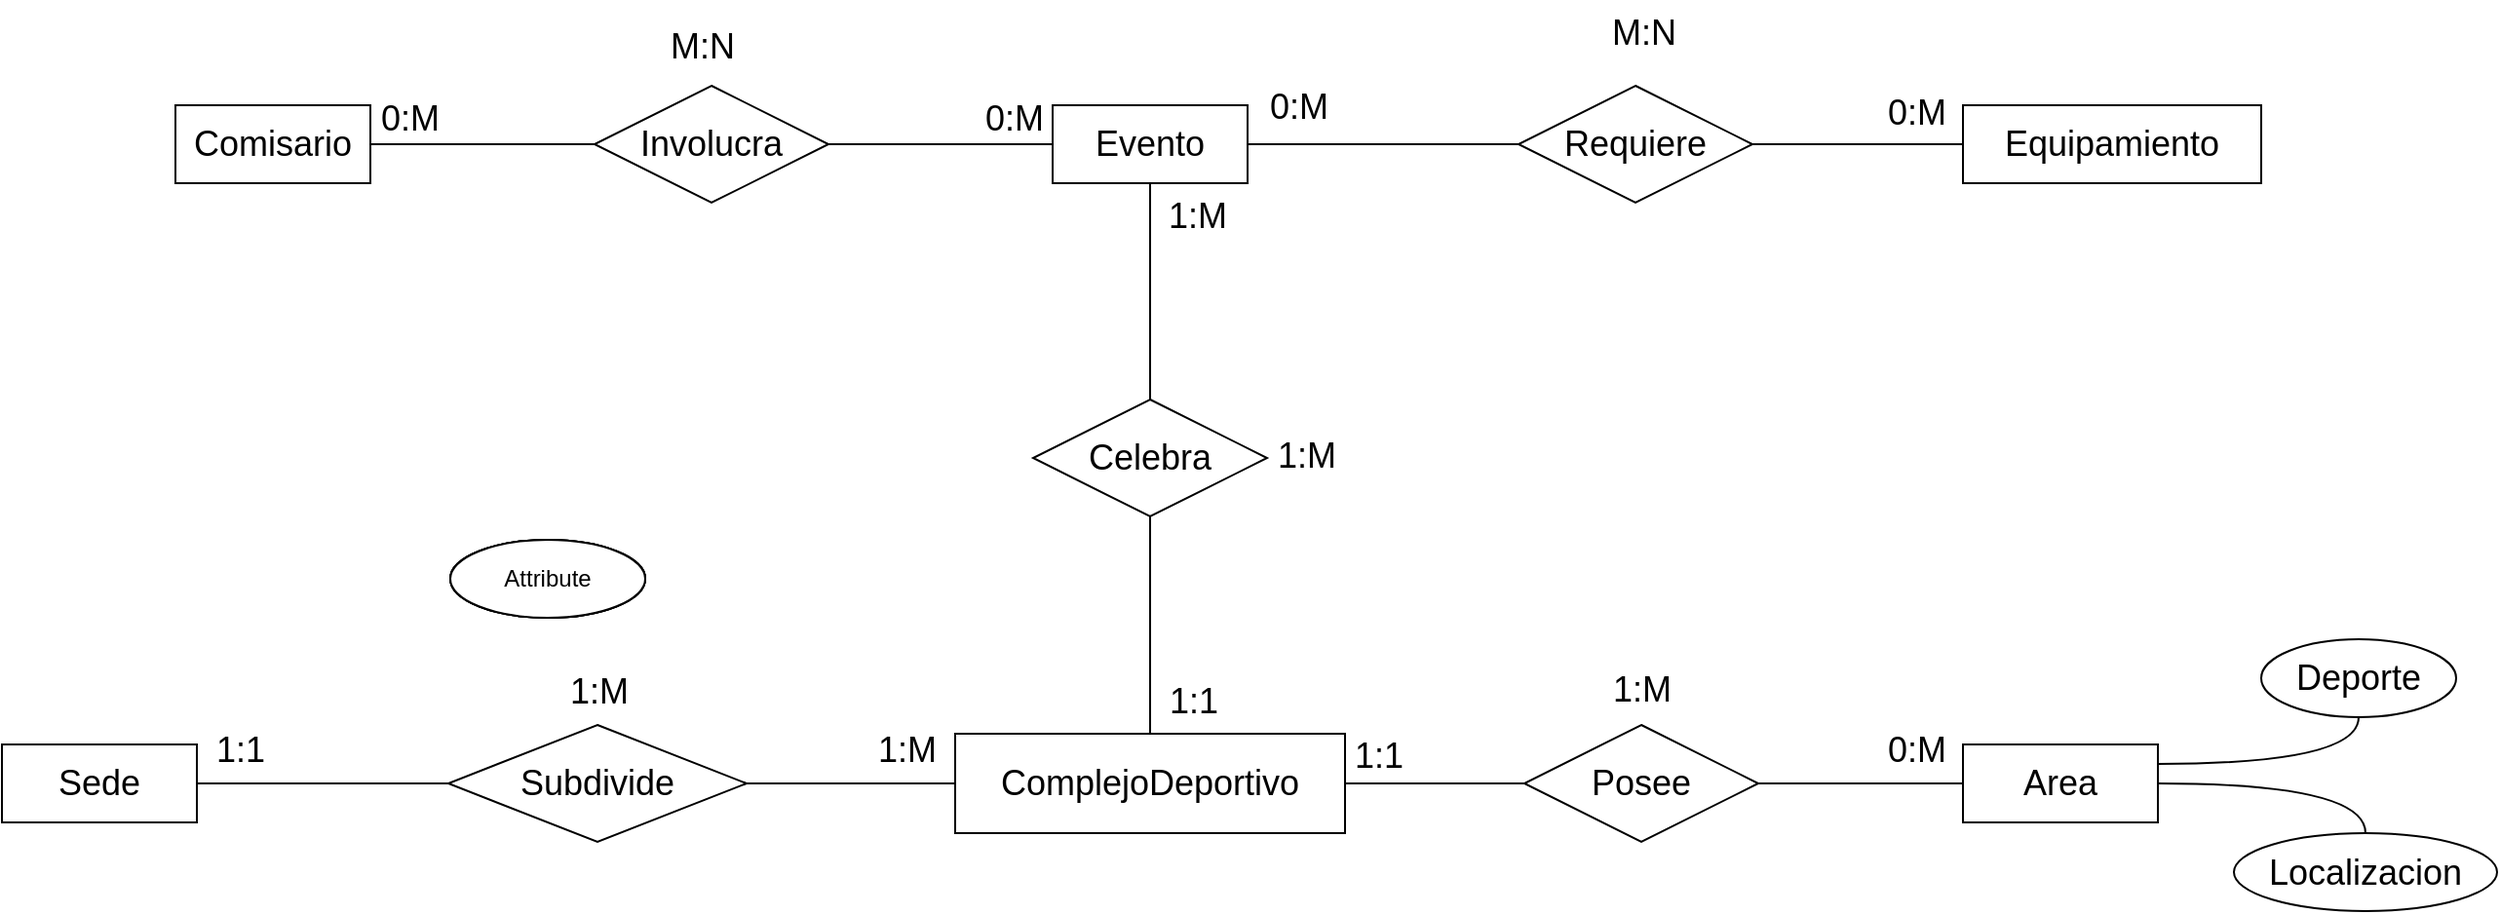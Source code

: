 <mxfile version="22.0.8" type="github">
  <diagram id="R2lEEEUBdFMjLlhIrx00" name="Page-1">
    <mxGraphModel dx="3190" dy="1317" grid="0" gridSize="10" guides="1" tooltips="1" connect="1" arrows="1" fold="1" page="0" pageScale="1" pageWidth="850" pageHeight="1100" math="0" shadow="0" extFonts="Permanent Marker^https://fonts.googleapis.com/css?family=Permanent+Marker">
      <root>
        <mxCell id="0" />
        <mxCell id="1" parent="0" />
        <mxCell id="uXSZ9oOi-HadZaXaUpzR-9" style="edgeStyle=orthogonalEdgeStyle;rounded=0;orthogonalLoop=1;jettySize=auto;html=1;exitX=0;exitY=0.5;exitDx=0;exitDy=0;endArrow=none;endFill=0;" parent="1" source="uXSZ9oOi-HadZaXaUpzR-1" target="uXSZ9oOi-HadZaXaUpzR-7" edge="1">
          <mxGeometry relative="1" as="geometry" />
        </mxCell>
        <mxCell id="uXSZ9oOi-HadZaXaUpzR-18" style="edgeStyle=orthogonalEdgeStyle;rounded=0;orthogonalLoop=1;jettySize=auto;html=1;exitX=1;exitY=0.5;exitDx=0;exitDy=0;endArrow=none;endFill=0;" parent="1" source="uXSZ9oOi-HadZaXaUpzR-1" target="uXSZ9oOi-HadZaXaUpzR-14" edge="1">
          <mxGeometry relative="1" as="geometry" />
        </mxCell>
        <mxCell id="uXSZ9oOi-HadZaXaUpzR-1" value="&lt;font style=&quot;font-size: 18px;&quot;&gt;ComplejoDeportivo&lt;/font&gt;" style="whiteSpace=wrap;html=1;align=center;" parent="1" vertex="1">
          <mxGeometry x="-174" y="390.5" width="200" height="51" as="geometry" />
        </mxCell>
        <mxCell id="uXSZ9oOi-HadZaXaUpzR-8" style="edgeStyle=orthogonalEdgeStyle;rounded=0;orthogonalLoop=1;jettySize=auto;html=1;exitX=1;exitY=0.5;exitDx=0;exitDy=0;endArrow=none;endFill=0;" parent="1" source="uXSZ9oOi-HadZaXaUpzR-3" target="uXSZ9oOi-HadZaXaUpzR-7" edge="1">
          <mxGeometry relative="1" as="geometry" />
        </mxCell>
        <mxCell id="uXSZ9oOi-HadZaXaUpzR-3" value="&lt;font style=&quot;font-size: 18px;&quot;&gt;Sede&lt;/font&gt;" style="whiteSpace=wrap;html=1;align=center;" parent="1" vertex="1">
          <mxGeometry x="-663" y="396" width="100" height="40" as="geometry" />
        </mxCell>
        <mxCell id="uXSZ9oOi-HadZaXaUpzR-25" style="edgeStyle=orthogonalEdgeStyle;rounded=0;orthogonalLoop=1;jettySize=auto;html=1;endArrow=none;endFill=0;" parent="1" source="uXSZ9oOi-HadZaXaUpzR-4" target="uXSZ9oOi-HadZaXaUpzR-24" edge="1">
          <mxGeometry relative="1" as="geometry" />
        </mxCell>
        <mxCell id="uXSZ9oOi-HadZaXaUpzR-4" value="&lt;font style=&quot;font-size: 18px;&quot;&gt;Evento&lt;/font&gt;" style="whiteSpace=wrap;html=1;align=center;" parent="1" vertex="1">
          <mxGeometry x="-124" y="68" width="100" height="40" as="geometry" />
        </mxCell>
        <mxCell id="Mlw_gC38UTIcC0JPLQly-12" style="edgeStyle=orthogonalEdgeStyle;curved=1;rounded=0;orthogonalLoop=1;jettySize=auto;html=1;exitX=1;exitY=0.25;exitDx=0;exitDy=0;endArrow=none;endFill=0;" edge="1" parent="1" source="uXSZ9oOi-HadZaXaUpzR-5" target="Mlw_gC38UTIcC0JPLQly-10">
          <mxGeometry relative="1" as="geometry" />
        </mxCell>
        <mxCell id="Mlw_gC38UTIcC0JPLQly-13" style="edgeStyle=orthogonalEdgeStyle;curved=1;rounded=0;orthogonalLoop=1;jettySize=auto;html=1;exitX=1;exitY=0.5;exitDx=0;exitDy=0;endArrow=none;endFill=0;" edge="1" parent="1" source="uXSZ9oOi-HadZaXaUpzR-5" target="Mlw_gC38UTIcC0JPLQly-11">
          <mxGeometry relative="1" as="geometry" />
        </mxCell>
        <mxCell id="uXSZ9oOi-HadZaXaUpzR-5" value="&lt;font style=&quot;font-size: 18px;&quot;&gt;Area&lt;/font&gt;" style="whiteSpace=wrap;html=1;align=center;" parent="1" vertex="1">
          <mxGeometry x="343" y="396" width="100" height="40" as="geometry" />
        </mxCell>
        <mxCell id="uXSZ9oOi-HadZaXaUpzR-6" value="&lt;font style=&quot;font-size: 18px;&quot;&gt;Equipamiento&lt;/font&gt;" style="whiteSpace=wrap;html=1;align=center;" parent="1" vertex="1">
          <mxGeometry x="343" y="68" width="153" height="40" as="geometry" />
        </mxCell>
        <mxCell id="uXSZ9oOi-HadZaXaUpzR-7" value="&lt;font style=&quot;font-size: 18px;&quot;&gt;Subdivide&lt;/font&gt;" style="shape=rhombus;perimeter=rhombusPerimeter;whiteSpace=wrap;html=1;align=center;" parent="1" vertex="1">
          <mxGeometry x="-434" y="386" width="153" height="60" as="geometry" />
        </mxCell>
        <mxCell id="uXSZ9oOi-HadZaXaUpzR-22" style="edgeStyle=orthogonalEdgeStyle;rounded=0;orthogonalLoop=1;jettySize=auto;html=1;exitX=1;exitY=0.5;exitDx=0;exitDy=0;endArrow=none;endFill=0;" parent="1" source="uXSZ9oOi-HadZaXaUpzR-11" target="uXSZ9oOi-HadZaXaUpzR-13" edge="1">
          <mxGeometry relative="1" as="geometry" />
        </mxCell>
        <mxCell id="uXSZ9oOi-HadZaXaUpzR-11" value="&lt;font style=&quot;font-size: 18px;&quot;&gt;Comisario&lt;/font&gt;" style="whiteSpace=wrap;html=1;align=center;" parent="1" vertex="1">
          <mxGeometry x="-574" y="68" width="100" height="40" as="geometry" />
        </mxCell>
        <mxCell id="uXSZ9oOi-HadZaXaUpzR-20" style="edgeStyle=orthogonalEdgeStyle;rounded=0;orthogonalLoop=1;jettySize=auto;html=1;endArrow=none;endFill=0;" parent="1" source="uXSZ9oOi-HadZaXaUpzR-12" target="uXSZ9oOi-HadZaXaUpzR-1" edge="1">
          <mxGeometry relative="1" as="geometry" />
        </mxCell>
        <mxCell id="uXSZ9oOi-HadZaXaUpzR-21" style="edgeStyle=orthogonalEdgeStyle;rounded=0;orthogonalLoop=1;jettySize=auto;html=1;endArrow=none;endFill=0;" parent="1" source="uXSZ9oOi-HadZaXaUpzR-12" target="uXSZ9oOi-HadZaXaUpzR-4" edge="1">
          <mxGeometry relative="1" as="geometry" />
        </mxCell>
        <mxCell id="uXSZ9oOi-HadZaXaUpzR-12" value="&lt;font style=&quot;font-size: 18px;&quot;&gt;Celebra&lt;/font&gt;" style="shape=rhombus;perimeter=rhombusPerimeter;whiteSpace=wrap;html=1;align=center;" parent="1" vertex="1">
          <mxGeometry x="-134" y="219" width="120" height="60" as="geometry" />
        </mxCell>
        <mxCell id="uXSZ9oOi-HadZaXaUpzR-23" style="edgeStyle=orthogonalEdgeStyle;rounded=0;orthogonalLoop=1;jettySize=auto;html=1;exitX=1;exitY=0.5;exitDx=0;exitDy=0;endArrow=none;endFill=0;" parent="1" source="uXSZ9oOi-HadZaXaUpzR-13" target="uXSZ9oOi-HadZaXaUpzR-4" edge="1">
          <mxGeometry relative="1" as="geometry" />
        </mxCell>
        <mxCell id="uXSZ9oOi-HadZaXaUpzR-13" value="&lt;font style=&quot;font-size: 18px;&quot;&gt;Involucra&lt;/font&gt;" style="shape=rhombus;perimeter=rhombusPerimeter;whiteSpace=wrap;html=1;align=center;" parent="1" vertex="1">
          <mxGeometry x="-359" y="58" width="120" height="60" as="geometry" />
        </mxCell>
        <mxCell id="uXSZ9oOi-HadZaXaUpzR-19" style="edgeStyle=orthogonalEdgeStyle;rounded=0;orthogonalLoop=1;jettySize=auto;html=1;exitX=1;exitY=0.5;exitDx=0;exitDy=0;entryX=0;entryY=0.5;entryDx=0;entryDy=0;endArrow=none;endFill=0;" parent="1" source="uXSZ9oOi-HadZaXaUpzR-14" target="uXSZ9oOi-HadZaXaUpzR-5" edge="1">
          <mxGeometry relative="1" as="geometry" />
        </mxCell>
        <mxCell id="uXSZ9oOi-HadZaXaUpzR-14" value="&lt;span style=&quot;font-size: 18px;&quot;&gt;Posee&lt;/span&gt;" style="shape=rhombus;perimeter=rhombusPerimeter;whiteSpace=wrap;html=1;align=center;" parent="1" vertex="1">
          <mxGeometry x="118" y="386" width="120" height="60" as="geometry" />
        </mxCell>
        <mxCell id="uXSZ9oOi-HadZaXaUpzR-15" value="&lt;font style=&quot;font-size: 18px;&quot;&gt;1:M&lt;/font&gt;" style="text;html=1;align=center;verticalAlign=middle;resizable=0;points=[];autosize=1;strokeColor=none;fillColor=none;" parent="1" vertex="1">
          <mxGeometry x="-223" y="382" width="48" height="34" as="geometry" />
        </mxCell>
        <mxCell id="uXSZ9oOi-HadZaXaUpzR-16" value="&lt;font style=&quot;font-size: 18px;&quot;&gt;1:1&lt;/font&gt;" style="text;html=1;align=center;verticalAlign=middle;resizable=0;points=[];autosize=1;strokeColor=none;fillColor=none;" parent="1" vertex="1">
          <mxGeometry x="-563" y="382" width="43" height="34" as="geometry" />
        </mxCell>
        <mxCell id="uXSZ9oOi-HadZaXaUpzR-17" value="&lt;font style=&quot;font-size: 18px;&quot;&gt;1:M&lt;/font&gt;" style="text;html=1;align=center;verticalAlign=middle;resizable=0;points=[];autosize=1;strokeColor=none;fillColor=none;" parent="1" vertex="1">
          <mxGeometry x="-381.5" y="352" width="48" height="34" as="geometry" />
        </mxCell>
        <mxCell id="uXSZ9oOi-HadZaXaUpzR-26" style="edgeStyle=orthogonalEdgeStyle;rounded=0;orthogonalLoop=1;jettySize=auto;html=1;endArrow=none;endFill=0;" parent="1" source="uXSZ9oOi-HadZaXaUpzR-24" target="uXSZ9oOi-HadZaXaUpzR-6" edge="1">
          <mxGeometry relative="1" as="geometry" />
        </mxCell>
        <mxCell id="uXSZ9oOi-HadZaXaUpzR-24" value="&lt;span style=&quot;font-size: 18px;&quot;&gt;Requiere&lt;/span&gt;" style="shape=rhombus;perimeter=rhombusPerimeter;whiteSpace=wrap;html=1;align=center;" parent="1" vertex="1">
          <mxGeometry x="115" y="58" width="120" height="60" as="geometry" />
        </mxCell>
        <mxCell id="uXSZ9oOi-HadZaXaUpzR-27" value="&lt;font style=&quot;font-size: 18px;&quot;&gt;1:1&lt;/font&gt;" style="text;html=1;align=center;verticalAlign=middle;resizable=0;points=[];autosize=1;strokeColor=none;fillColor=none;" parent="1" vertex="1">
          <mxGeometry x="-74" y="356.5" width="43" height="34" as="geometry" />
        </mxCell>
        <mxCell id="uXSZ9oOi-HadZaXaUpzR-28" value="&lt;font style=&quot;font-size: 18px;&quot;&gt;0:M&lt;/font&gt;" style="text;html=1;align=center;verticalAlign=middle;resizable=0;points=[];autosize=1;strokeColor=none;fillColor=none;" parent="1" vertex="1">
          <mxGeometry x="-22" y="52" width="48" height="34" as="geometry" />
        </mxCell>
        <mxCell id="uXSZ9oOi-HadZaXaUpzR-29" value="&lt;font style=&quot;font-size: 18px;&quot;&gt;1:M&lt;/font&gt;" style="text;html=1;align=center;verticalAlign=middle;resizable=0;points=[];autosize=1;strokeColor=none;fillColor=none;" parent="1" vertex="1">
          <mxGeometry x="-74" y="108" width="48" height="34" as="geometry" />
        </mxCell>
        <mxCell id="Mlw_gC38UTIcC0JPLQly-1" value="&lt;font style=&quot;font-size: 18px;&quot;&gt;0:M&lt;/font&gt;" style="text;html=1;align=center;verticalAlign=middle;resizable=0;points=[];autosize=1;strokeColor=none;fillColor=none;" vertex="1" parent="1">
          <mxGeometry x="295" y="382" width="48" height="34" as="geometry" />
        </mxCell>
        <mxCell id="Mlw_gC38UTIcC0JPLQly-2" value="&lt;font style=&quot;font-size: 18px;&quot;&gt;1:1&lt;/font&gt;" style="text;html=1;align=center;verticalAlign=middle;resizable=0;points=[];autosize=1;strokeColor=none;fillColor=none;" vertex="1" parent="1">
          <mxGeometry x="21" y="385" width="43" height="34" as="geometry" />
        </mxCell>
        <mxCell id="Mlw_gC38UTIcC0JPLQly-3" value="&lt;font style=&quot;font-size: 18px;&quot;&gt;1:M&lt;/font&gt;" style="text;html=1;align=center;verticalAlign=middle;resizable=0;points=[];autosize=1;strokeColor=none;fillColor=none;" vertex="1" parent="1">
          <mxGeometry x="154" y="351" width="48" height="34" as="geometry" />
        </mxCell>
        <mxCell id="Mlw_gC38UTIcC0JPLQly-4" value="&lt;font style=&quot;font-size: 18px;&quot;&gt;0:M&lt;/font&gt;" style="text;html=1;align=center;verticalAlign=middle;resizable=0;points=[];autosize=1;strokeColor=none;fillColor=none;" vertex="1" parent="1">
          <mxGeometry x="-168" y="58" width="48" height="34" as="geometry" />
        </mxCell>
        <mxCell id="Mlw_gC38UTIcC0JPLQly-5" value="&lt;font style=&quot;font-size: 18px;&quot;&gt;1:M&lt;/font&gt;" style="text;html=1;align=center;verticalAlign=middle;resizable=0;points=[];autosize=1;strokeColor=none;fillColor=none;" vertex="1" parent="1">
          <mxGeometry x="-18" y="231" width="48" height="34" as="geometry" />
        </mxCell>
        <mxCell id="Mlw_gC38UTIcC0JPLQly-6" value="&lt;font style=&quot;font-size: 18px;&quot;&gt;0:M&lt;/font&gt;" style="text;html=1;align=center;verticalAlign=middle;resizable=0;points=[];autosize=1;strokeColor=none;fillColor=none;" vertex="1" parent="1">
          <mxGeometry x="-478" y="58" width="48" height="34" as="geometry" />
        </mxCell>
        <mxCell id="Mlw_gC38UTIcC0JPLQly-7" value="&lt;font style=&quot;font-size: 18px;&quot;&gt;M:N&lt;/font&gt;" style="text;html=1;align=center;verticalAlign=middle;resizable=0;points=[];autosize=1;strokeColor=none;fillColor=none;" vertex="1" parent="1">
          <mxGeometry x="-330" y="21" width="51" height="34" as="geometry" />
        </mxCell>
        <mxCell id="Mlw_gC38UTIcC0JPLQly-8" value="&lt;font style=&quot;font-size: 18px;&quot;&gt;0:M&lt;/font&gt;" style="text;html=1;align=center;verticalAlign=middle;resizable=0;points=[];autosize=1;strokeColor=none;fillColor=none;" vertex="1" parent="1">
          <mxGeometry x="295" y="55" width="48" height="34" as="geometry" />
        </mxCell>
        <mxCell id="Mlw_gC38UTIcC0JPLQly-9" value="&lt;font style=&quot;font-size: 18px;&quot;&gt;M:N&lt;/font&gt;" style="text;html=1;align=center;verticalAlign=middle;resizable=0;points=[];autosize=1;strokeColor=none;fillColor=none;" vertex="1" parent="1">
          <mxGeometry x="153" y="14" width="51" height="34" as="geometry" />
        </mxCell>
        <mxCell id="Mlw_gC38UTIcC0JPLQly-10" value="&lt;font style=&quot;font-size: 18px;&quot;&gt;Deporte&lt;/font&gt;" style="ellipse;whiteSpace=wrap;html=1;align=center;" vertex="1" parent="1">
          <mxGeometry x="496" y="342" width="100" height="40" as="geometry" />
        </mxCell>
        <mxCell id="Mlw_gC38UTIcC0JPLQly-11" value="&lt;font style=&quot;font-size: 18px;&quot;&gt;Localizacion&lt;/font&gt;" style="ellipse;whiteSpace=wrap;html=1;align=center;" vertex="1" parent="1">
          <mxGeometry x="482" y="441.5" width="135" height="40" as="geometry" />
        </mxCell>
        <mxCell id="Mlw_gC38UTIcC0JPLQly-14" value="Attribute" style="ellipse;whiteSpace=wrap;html=1;align=center;" vertex="1" parent="1">
          <mxGeometry x="-433" y="291" width="100" height="40" as="geometry" />
        </mxCell>
        <mxCell id="Mlw_gC38UTIcC0JPLQly-15" value="Attribute" style="ellipse;whiteSpace=wrap;html=1;align=center;" vertex="1" parent="1">
          <mxGeometry x="-433" y="291" width="100" height="40" as="geometry" />
        </mxCell>
        <mxCell id="Mlw_gC38UTIcC0JPLQly-16" value="Attribute" style="ellipse;whiteSpace=wrap;html=1;align=center;" vertex="1" parent="1">
          <mxGeometry x="-433" y="291" width="100" height="40" as="geometry" />
        </mxCell>
      </root>
    </mxGraphModel>
  </diagram>
</mxfile>
